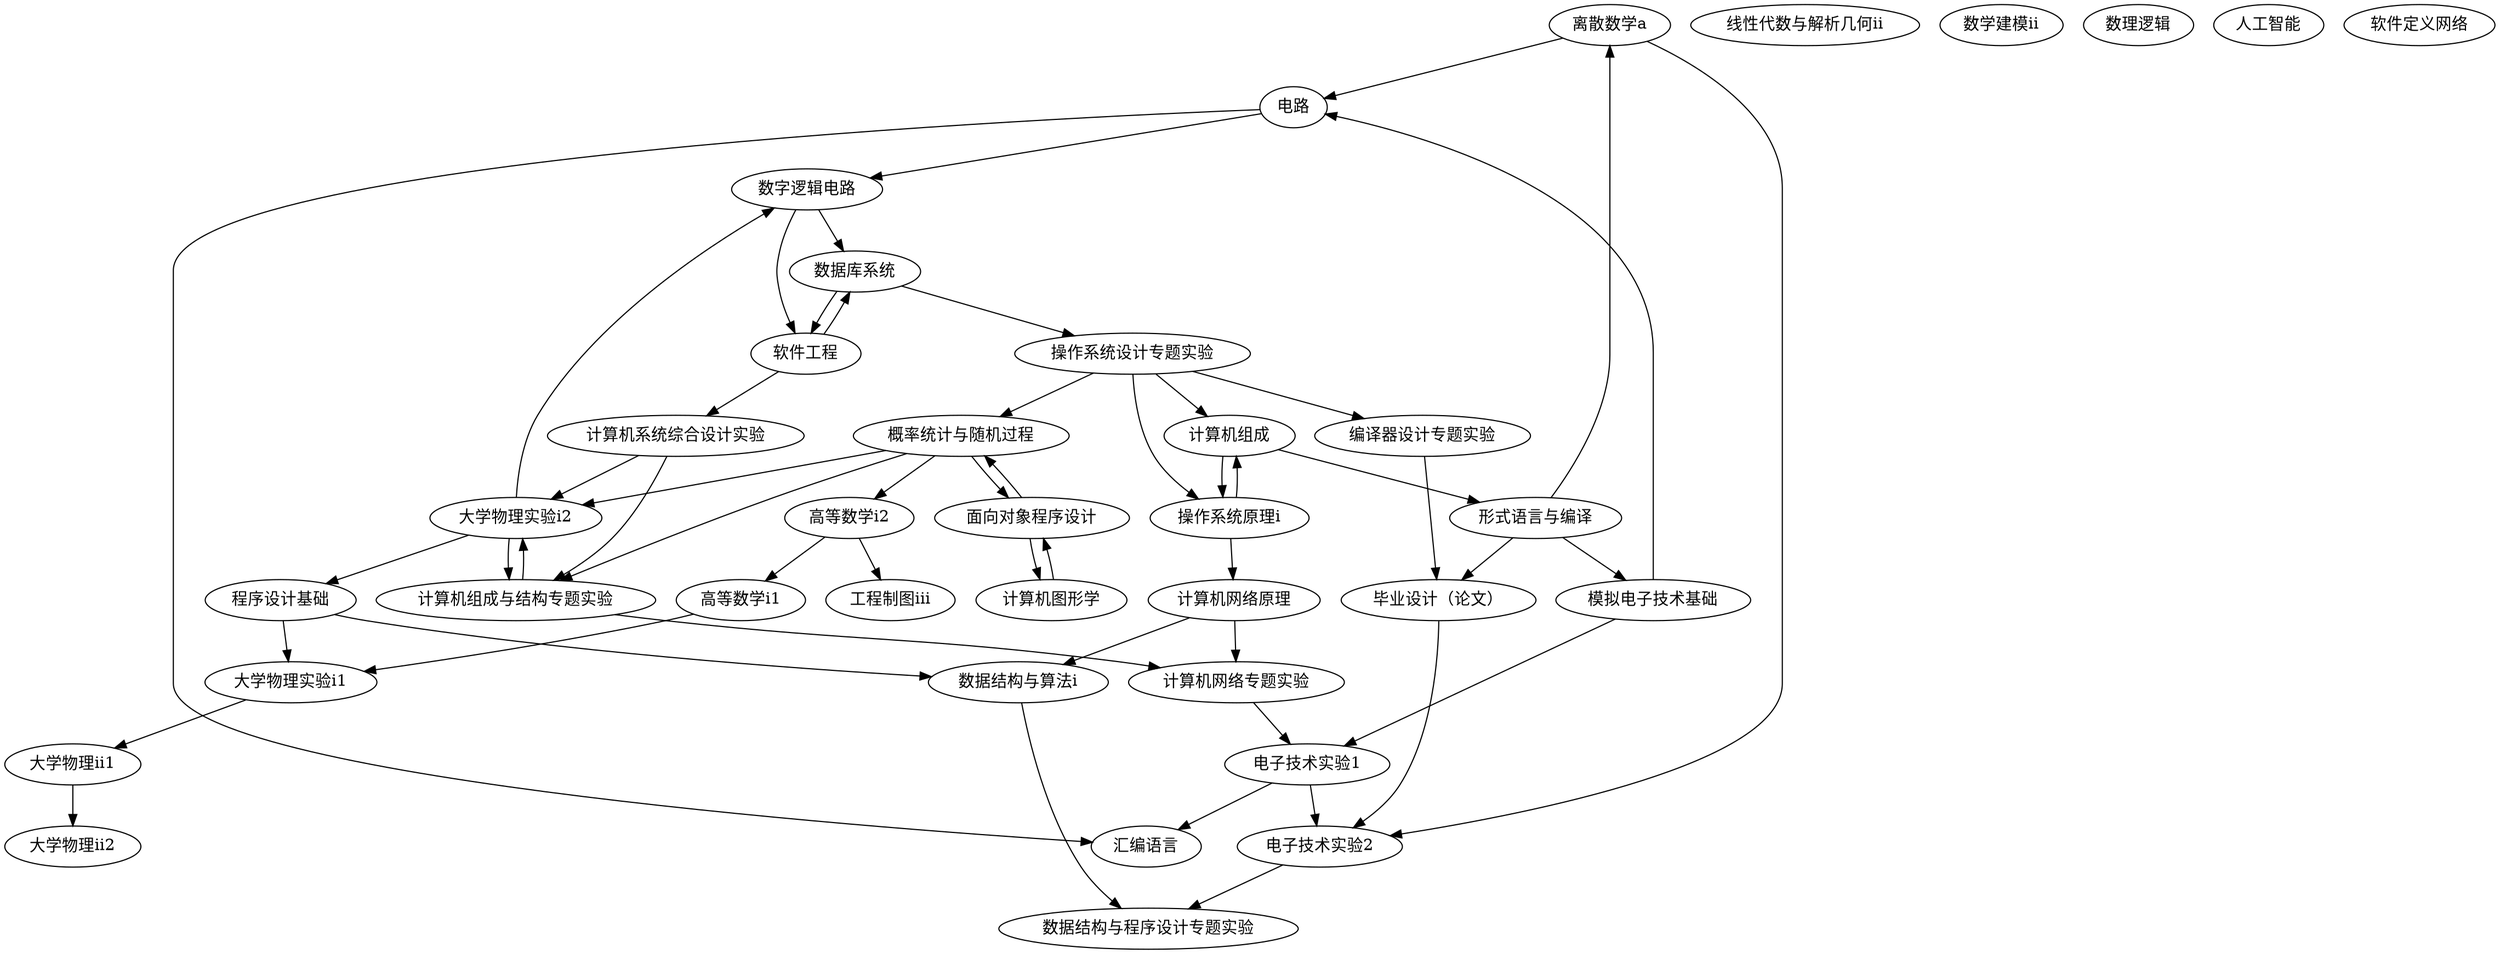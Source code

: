 strict digraph "" {
	高等数学i1 -> 大学物理实验i1	[weight=1];
	线性代数与解析几何ii;
	大学物理实验i1 -> 大学物理ii1	[weight=1];
	大学物理ii1 -> 大学物理ii2	[weight=1];
	高等数学i2 -> 高等数学i1	[weight=1];
	高等数学i2 -> 工程制图iii	[weight=1];
	程序设计基础 -> 大学物理实验i1	[weight=1];
	程序设计基础 -> 数据结构与算法i	[weight=1];
	电路 -> 数字逻辑电路	[weight=1];
	电路 -> 汇编语言	[weight=1];
	概率统计与随机过程 -> 高等数学i2	[weight=1];
	概率统计与随机过程 -> 大学物理实验i2	[weight=1];
	概率统计与随机过程 -> 面向对象程序设计	[weight=1];
	概率统计与随机过程 -> 计算机组成与结构专题实验	[weight=1];
	数据结构与算法i -> 数据结构与程序设计专题实验	[weight=1];
	离散数学a -> 电路	[weight=1];
	离散数学a -> 电子技术实验2	[weight=1];
	大学物理实验i2 -> 程序设计基础	[weight=1];
	大学物理实验i2 -> 数字逻辑电路	[weight=1];
	大学物理实验i2 -> 计算机组成与结构专题实验	[weight=1];
	面向对象程序设计 -> 概率统计与随机过程	[weight=1];
	面向对象程序设计 -> 计算机图形学	[weight=1];
	模拟电子技术基础 -> 电路	[weight=1];
	模拟电子技术基础 -> 电子技术实验1	[weight=1];
	形式语言与编译 -> 离散数学a	[weight=1];
	形式语言与编译 -> 模拟电子技术基础	[weight=1];
	形式语言与编译 -> 毕业设计（论文）	[weight=1];
	电子技术实验1 -> 电子技术实验2	[weight=1];
	电子技术实验1 -> 汇编语言	[weight=1];
	编译器设计专题实验 -> 毕业设计（论文）	[weight=1];
	电子技术实验2 -> 数据结构与程序设计专题实验	[weight=1];
	数字逻辑电路 -> 数据库系统	[weight=1];
	数字逻辑电路 -> 软件工程	[weight=1];
	数学建模ii;
	数理逻辑;
	计算机组成 -> 形式语言与编译	[weight=1];
	计算机组成 -> 操作系统原理i	[weight=1];
	操作系统原理i -> 计算机组成	[weight=1];
	操作系统原理i -> 计算机网络原理	[weight=1];
	计算机网络原理 -> 数据结构与算法i	[weight=1];
	计算机网络原理 -> 计算机网络专题实验	[weight=1];
	操作系统设计专题实验 -> 概率统计与随机过程	[weight=1];
	操作系统设计专题实验 -> 编译器设计专题实验	[weight=1];
	操作系统设计专题实验 -> 计算机组成	[weight=1];
	操作系统设计专题实验 -> 操作系统原理i	[weight=1];
	计算机组成与结构专题实验 -> 大学物理实验i2	[weight=1];
	计算机组成与结构专题实验 -> 计算机网络专题实验	[weight=1];
	人工智能;
	计算机图形学 -> 面向对象程序设计	[weight=1];
	数据库系统 -> 操作系统设计专题实验	[weight=1];
	数据库系统 -> 软件工程	[weight=1];
	计算机网络专题实验 -> 电子技术实验1	[weight=1];
	软件工程 -> 数据库系统	[weight=1];
	软件工程 -> 计算机系统综合设计实验	[weight=1];
	计算机系统综合设计实验 -> 大学物理实验i2	[weight=1];
	计算机系统综合设计实验 -> 计算机组成与结构专题实验	[weight=1];
	软件定义网络;
	毕业设计（论文） -> 电子技术实验2	[weight=1];
}
